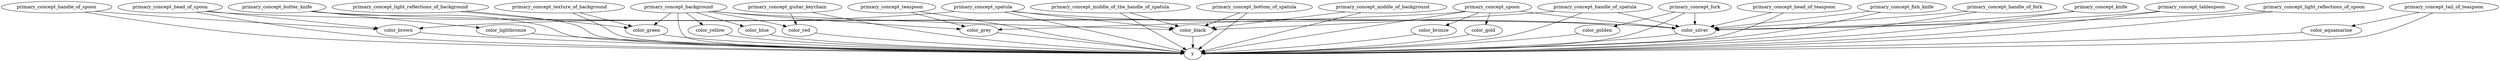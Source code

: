 strict digraph  {
primary_concept_handle_of_spoon;
y;
color_brown;
primary_concept_head_of_spoon;
primary_concept_background;
color_yellow;
color_black;
primary_concept_butter_knife;
color_silver;
primary_concept_spatula;
primary_concept_fork;
color_green;
primary_concept_head_of_teaspoon;
primary_concept_spoon;
color_bronze;
primary_concept_fish_knife;
color_red;
color_grey;
primary_concept_middle_of_the_handle_of_spatula;
primary_concept_bottom_of_spatula;
primary_concept_handle_of_fork;
color_lightbronze;
color_golden;
primary_concept_tail_of_teaspoon;
color_aquamarine;
primary_concept_knife;
primary_concept_middle_of_background;
primary_concept_handle_of_spatula;
color_gold;
primary_concept_teaspoon;
primary_concept_guitar_keychain;
color_blue;
primary_concept_tablespoon;
primary_concept_light_reflections_of_spoon;
primary_concept_light_reflections_of_background;
primary_concept_texture_of_background;
primary_concept_handle_of_spoon -> y;
primary_concept_handle_of_spoon -> color_brown;
color_brown -> y;
primary_concept_head_of_spoon -> y;
primary_concept_head_of_spoon -> color_brown;
primary_concept_head_of_spoon -> color_silver;
primary_concept_background -> y;
primary_concept_background -> color_yellow;
primary_concept_background -> color_black;
primary_concept_background -> color_green;
primary_concept_background -> color_red;
primary_concept_background -> color_grey;
primary_concept_background -> color_blue;
color_yellow -> y;
color_black -> y;
primary_concept_butter_knife -> y;
primary_concept_butter_knife -> color_silver;
primary_concept_butter_knife -> color_lightbronze;
color_silver -> y;
primary_concept_spatula -> y;
primary_concept_spatula -> color_brown;
primary_concept_spatula -> color_silver;
primary_concept_spatula -> color_black;
primary_concept_fork -> y;
primary_concept_fork -> color_silver;
primary_concept_fork -> color_golden;
color_green -> y;
primary_concept_head_of_teaspoon -> y;
primary_concept_head_of_teaspoon -> color_silver;
primary_concept_spoon -> y;
primary_concept_spoon -> color_bronze;
primary_concept_spoon -> color_silver;
primary_concept_spoon -> color_gold;
primary_concept_spoon -> color_grey;
color_bronze -> y;
primary_concept_fish_knife -> y;
primary_concept_fish_knife -> color_silver;
color_red -> y;
color_grey -> y;
primary_concept_middle_of_the_handle_of_spatula -> y;
primary_concept_middle_of_the_handle_of_spatula -> color_black;
primary_concept_bottom_of_spatula -> y;
primary_concept_bottom_of_spatula -> color_black;
primary_concept_handle_of_fork -> y;
primary_concept_handle_of_fork -> color_silver;
color_lightbronze -> y;
color_golden -> y;
primary_concept_tail_of_teaspoon -> y;
primary_concept_tail_of_teaspoon -> color_aquamarine;
color_aquamarine -> y;
primary_concept_knife -> y;
primary_concept_knife -> color_silver;
primary_concept_middle_of_background -> y;
primary_concept_middle_of_background -> color_black;
primary_concept_handle_of_spatula -> y;
primary_concept_handle_of_spatula -> color_silver;
primary_concept_handle_of_spatula -> color_black;
color_gold -> y;
primary_concept_teaspoon -> y;
primary_concept_teaspoon -> color_grey;
primary_concept_guitar_keychain -> y;
primary_concept_guitar_keychain -> color_red;
color_blue -> y;
primary_concept_tablespoon -> y;
primary_concept_tablespoon -> color_silver;
primary_concept_light_reflections_of_spoon -> y;
primary_concept_light_reflections_of_spoon -> color_silver;
primary_concept_light_reflections_of_background -> y;
primary_concept_light_reflections_of_background -> color_green;
primary_concept_texture_of_background -> y;
primary_concept_texture_of_background -> color_green;
}
